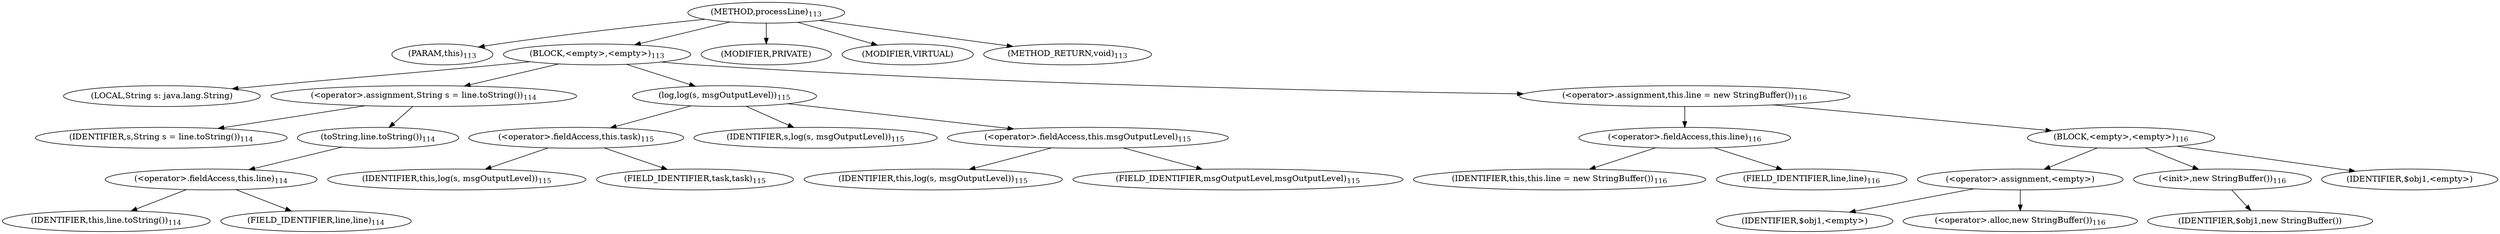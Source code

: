 digraph "processLine" {  
"84" [label = <(METHOD,processLine)<SUB>113</SUB>> ]
"85" [label = <(PARAM,this)<SUB>113</SUB>> ]
"86" [label = <(BLOCK,&lt;empty&gt;,&lt;empty&gt;)<SUB>113</SUB>> ]
"87" [label = <(LOCAL,String s: java.lang.String)> ]
"88" [label = <(&lt;operator&gt;.assignment,String s = line.toString())<SUB>114</SUB>> ]
"89" [label = <(IDENTIFIER,s,String s = line.toString())<SUB>114</SUB>> ]
"90" [label = <(toString,line.toString())<SUB>114</SUB>> ]
"91" [label = <(&lt;operator&gt;.fieldAccess,this.line)<SUB>114</SUB>> ]
"92" [label = <(IDENTIFIER,this,line.toString())<SUB>114</SUB>> ]
"93" [label = <(FIELD_IDENTIFIER,line,line)<SUB>114</SUB>> ]
"94" [label = <(log,log(s, msgOutputLevel))<SUB>115</SUB>> ]
"95" [label = <(&lt;operator&gt;.fieldAccess,this.task)<SUB>115</SUB>> ]
"96" [label = <(IDENTIFIER,this,log(s, msgOutputLevel))<SUB>115</SUB>> ]
"97" [label = <(FIELD_IDENTIFIER,task,task)<SUB>115</SUB>> ]
"98" [label = <(IDENTIFIER,s,log(s, msgOutputLevel))<SUB>115</SUB>> ]
"99" [label = <(&lt;operator&gt;.fieldAccess,this.msgOutputLevel)<SUB>115</SUB>> ]
"100" [label = <(IDENTIFIER,this,log(s, msgOutputLevel))<SUB>115</SUB>> ]
"101" [label = <(FIELD_IDENTIFIER,msgOutputLevel,msgOutputLevel)<SUB>115</SUB>> ]
"102" [label = <(&lt;operator&gt;.assignment,this.line = new StringBuffer())<SUB>116</SUB>> ]
"103" [label = <(&lt;operator&gt;.fieldAccess,this.line)<SUB>116</SUB>> ]
"104" [label = <(IDENTIFIER,this,this.line = new StringBuffer())<SUB>116</SUB>> ]
"105" [label = <(FIELD_IDENTIFIER,line,line)<SUB>116</SUB>> ]
"106" [label = <(BLOCK,&lt;empty&gt;,&lt;empty&gt;)<SUB>116</SUB>> ]
"107" [label = <(&lt;operator&gt;.assignment,&lt;empty&gt;)> ]
"108" [label = <(IDENTIFIER,$obj1,&lt;empty&gt;)> ]
"109" [label = <(&lt;operator&gt;.alloc,new StringBuffer())<SUB>116</SUB>> ]
"110" [label = <(&lt;init&gt;,new StringBuffer())<SUB>116</SUB>> ]
"111" [label = <(IDENTIFIER,$obj1,new StringBuffer())> ]
"112" [label = <(IDENTIFIER,$obj1,&lt;empty&gt;)> ]
"113" [label = <(MODIFIER,PRIVATE)> ]
"114" [label = <(MODIFIER,VIRTUAL)> ]
"115" [label = <(METHOD_RETURN,void)<SUB>113</SUB>> ]
  "84" -> "85" 
  "84" -> "86" 
  "84" -> "113" 
  "84" -> "114" 
  "84" -> "115" 
  "86" -> "87" 
  "86" -> "88" 
  "86" -> "94" 
  "86" -> "102" 
  "88" -> "89" 
  "88" -> "90" 
  "90" -> "91" 
  "91" -> "92" 
  "91" -> "93" 
  "94" -> "95" 
  "94" -> "98" 
  "94" -> "99" 
  "95" -> "96" 
  "95" -> "97" 
  "99" -> "100" 
  "99" -> "101" 
  "102" -> "103" 
  "102" -> "106" 
  "103" -> "104" 
  "103" -> "105" 
  "106" -> "107" 
  "106" -> "110" 
  "106" -> "112" 
  "107" -> "108" 
  "107" -> "109" 
  "110" -> "111" 
}
